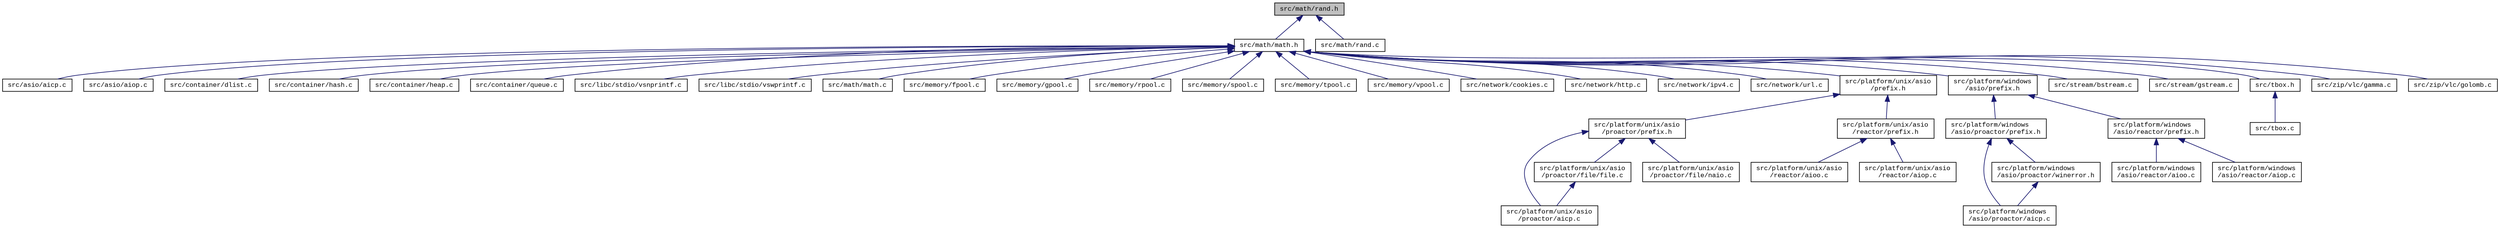 digraph "src/math/rand.h"
{
  edge [fontname="CourierNew",fontsize="10",labelfontname="CourierNew",labelfontsize="10"];
  node [fontname="CourierNew",fontsize="10",shape=record];
  Node1 [label="src/math/rand.h",height=0.2,width=0.4,color="black", fillcolor="grey75", style="filled" fontcolor="black"];
  Node1 -> Node2 [dir="back",color="midnightblue",fontsize="10",style="solid",fontname="CourierNew"];
  Node2 [label="src/math/math.h",height=0.2,width=0.4,color="black", fillcolor="white", style="filled",URL="$d9/d8c/math_2math_8h_source.html"];
  Node2 -> Node3 [dir="back",color="midnightblue",fontsize="10",style="solid",fontname="CourierNew"];
  Node3 [label="src/asio/aicp.c",height=0.2,width=0.4,color="black", fillcolor="white", style="filled",URL="$d4/ddc/asio_2aicp_8c_source.html"];
  Node2 -> Node4 [dir="back",color="midnightblue",fontsize="10",style="solid",fontname="CourierNew"];
  Node4 [label="src/asio/aiop.c",height=0.2,width=0.4,color="black", fillcolor="white", style="filled",URL="$da/d6e/asio_2aiop_8c_source.html"];
  Node2 -> Node5 [dir="back",color="midnightblue",fontsize="10",style="solid",fontname="CourierNew"];
  Node5 [label="src/container/dlist.c",height=0.2,width=0.4,color="black", fillcolor="white", style="filled",URL="$d4/d36/dlist_8c.html"];
  Node2 -> Node6 [dir="back",color="midnightblue",fontsize="10",style="solid",fontname="CourierNew"];
  Node6 [label="src/container/hash.c",height=0.2,width=0.4,color="black", fillcolor="white", style="filled",URL="$d1/d04/hash_8c.html"];
  Node2 -> Node7 [dir="back",color="midnightblue",fontsize="10",style="solid",fontname="CourierNew"];
  Node7 [label="src/container/heap.c",height=0.2,width=0.4,color="black", fillcolor="white", style="filled",URL="$d2/d29/heap_8c.html"];
  Node2 -> Node8 [dir="back",color="midnightblue",fontsize="10",style="solid",fontname="CourierNew"];
  Node8 [label="src/container/queue.c",height=0.2,width=0.4,color="black", fillcolor="white", style="filled",URL="$d2/dbd/queue_8c.html"];
  Node2 -> Node9 [dir="back",color="midnightblue",fontsize="10",style="solid",fontname="CourierNew"];
  Node9 [label="src/libc/stdio/vsnprintf.c",height=0.2,width=0.4,color="black", fillcolor="white", style="filled",URL="$da/d50/vsnprintf_8c.html"];
  Node2 -> Node10 [dir="back",color="midnightblue",fontsize="10",style="solid",fontname="CourierNew"];
  Node10 [label="src/libc/stdio/vswprintf.c",height=0.2,width=0.4,color="black", fillcolor="white", style="filled",URL="$d1/dcb/vswprintf_8c.html"];
  Node2 -> Node11 [dir="back",color="midnightblue",fontsize="10",style="solid",fontname="CourierNew"];
  Node11 [label="src/math/math.c",height=0.2,width=0.4,color="black", fillcolor="white", style="filled",URL="$d6/da3/math_8c.html"];
  Node2 -> Node12 [dir="back",color="midnightblue",fontsize="10",style="solid",fontname="CourierNew"];
  Node12 [label="src/memory/fpool.c",height=0.2,width=0.4,color="black", fillcolor="white", style="filled",URL="$da/d36/fpool_8c.html"];
  Node2 -> Node13 [dir="back",color="midnightblue",fontsize="10",style="solid",fontname="CourierNew"];
  Node13 [label="src/memory/gpool.c",height=0.2,width=0.4,color="black", fillcolor="white", style="filled",URL="$d1/dbe/gpool_8c.html"];
  Node2 -> Node14 [dir="back",color="midnightblue",fontsize="10",style="solid",fontname="CourierNew"];
  Node14 [label="src/memory/rpool.c",height=0.2,width=0.4,color="black", fillcolor="white", style="filled",URL="$d7/d0c/rpool_8c.html"];
  Node2 -> Node15 [dir="back",color="midnightblue",fontsize="10",style="solid",fontname="CourierNew"];
  Node15 [label="src/memory/spool.c",height=0.2,width=0.4,color="black", fillcolor="white", style="filled",URL="$da/d1d/spool_8c.html"];
  Node2 -> Node16 [dir="back",color="midnightblue",fontsize="10",style="solid",fontname="CourierNew"];
  Node16 [label="src/memory/tpool.c",height=0.2,width=0.4,color="black", fillcolor="white", style="filled",URL="$df/da4/tpool_8c.html"];
  Node2 -> Node17 [dir="back",color="midnightblue",fontsize="10",style="solid",fontname="CourierNew"];
  Node17 [label="src/memory/vpool.c",height=0.2,width=0.4,color="black", fillcolor="white", style="filled",URL="$d8/db0/vpool_8c.html"];
  Node2 -> Node18 [dir="back",color="midnightblue",fontsize="10",style="solid",fontname="CourierNew"];
  Node18 [label="src/network/cookies.c",height=0.2,width=0.4,color="black", fillcolor="white", style="filled",URL="$db/d79/cookies_8c.html"];
  Node2 -> Node19 [dir="back",color="midnightblue",fontsize="10",style="solid",fontname="CourierNew"];
  Node19 [label="src/network/http.c",height=0.2,width=0.4,color="black", fillcolor="white", style="filled",URL="$d1/daa/network_2http_8c_source.html"];
  Node2 -> Node20 [dir="back",color="midnightblue",fontsize="10",style="solid",fontname="CourierNew"];
  Node20 [label="src/network/ipv4.c",height=0.2,width=0.4,color="black", fillcolor="white", style="filled",URL="$d5/d6d/ipv4_8c.html"];
  Node2 -> Node21 [dir="back",color="midnightblue",fontsize="10",style="solid",fontname="CourierNew"];
  Node21 [label="src/network/url.c",height=0.2,width=0.4,color="black", fillcolor="white", style="filled",URL="$d3/d95/network_2url_8c_source.html"];
  Node2 -> Node22 [dir="back",color="midnightblue",fontsize="10",style="solid",fontname="CourierNew"];
  Node22 [label="src/platform/unix/asio\l/prefix.h",height=0.2,width=0.4,color="black", fillcolor="white", style="filled",URL="$d8/dea/platform_2unix_2asio_2prefix_8h_source.html"];
  Node22 -> Node23 [dir="back",color="midnightblue",fontsize="10",style="solid",fontname="CourierNew"];
  Node23 [label="src/platform/unix/asio\l/proactor/prefix.h",height=0.2,width=0.4,color="black", fillcolor="white", style="filled",URL="$d8/dc3/platform_2unix_2asio_2proactor_2prefix_8h_source.html"];
  Node23 -> Node24 [dir="back",color="midnightblue",fontsize="10",style="solid",fontname="CourierNew"];
  Node24 [label="src/platform/unix/asio\l/proactor/aicp.c",height=0.2,width=0.4,color="black", fillcolor="white", style="filled",URL="$d1/d9c/platform_2unix_2asio_2proactor_2aicp_8c_source.html"];
  Node23 -> Node25 [dir="back",color="midnightblue",fontsize="10",style="solid",fontname="CourierNew"];
  Node25 [label="src/platform/unix/asio\l/proactor/file/file.c",height=0.2,width=0.4,color="black", fillcolor="white", style="filled",URL="$d9/d22/platform_2unix_2asio_2proactor_2file_2file_8c_source.html"];
  Node25 -> Node24 [dir="back",color="midnightblue",fontsize="10",style="solid",fontname="CourierNew"];
  Node23 -> Node26 [dir="back",color="midnightblue",fontsize="10",style="solid",fontname="CourierNew"];
  Node26 [label="src/platform/unix/asio\l/proactor/file/naio.c",height=0.2,width=0.4,color="black", fillcolor="white", style="filled",URL="$d9/d0c/naio_8c_source.html"];
  Node22 -> Node27 [dir="back",color="midnightblue",fontsize="10",style="solid",fontname="CourierNew"];
  Node27 [label="src/platform/unix/asio\l/reactor/prefix.h",height=0.2,width=0.4,color="black", fillcolor="white", style="filled",URL="$d3/d6f/platform_2unix_2asio_2reactor_2prefix_8h_source.html"];
  Node27 -> Node28 [dir="back",color="midnightblue",fontsize="10",style="solid",fontname="CourierNew"];
  Node28 [label="src/platform/unix/asio\l/reactor/aioo.c",height=0.2,width=0.4,color="black", fillcolor="white", style="filled",URL="$d9/d0b/platform_2unix_2asio_2reactor_2aioo_8c_source.html"];
  Node27 -> Node29 [dir="back",color="midnightblue",fontsize="10",style="solid",fontname="CourierNew"];
  Node29 [label="src/platform/unix/asio\l/reactor/aiop.c",height=0.2,width=0.4,color="black", fillcolor="white", style="filled",URL="$da/d4b/platform_2unix_2asio_2reactor_2aiop_8c_source.html"];
  Node2 -> Node30 [dir="back",color="midnightblue",fontsize="10",style="solid",fontname="CourierNew"];
  Node30 [label="src/platform/windows\l/asio/prefix.h",height=0.2,width=0.4,color="black", fillcolor="white", style="filled",URL="$d9/d0a/platform_2windows_2asio_2prefix_8h_source.html"];
  Node30 -> Node31 [dir="back",color="midnightblue",fontsize="10",style="solid",fontname="CourierNew"];
  Node31 [label="src/platform/windows\l/asio/proactor/prefix.h",height=0.2,width=0.4,color="black", fillcolor="white", style="filled",URL="$d1/de7/platform_2windows_2asio_2proactor_2prefix_8h_source.html"];
  Node31 -> Node32 [dir="back",color="midnightblue",fontsize="10",style="solid",fontname="CourierNew"];
  Node32 [label="src/platform/windows\l/asio/proactor/aicp.c",height=0.2,width=0.4,color="black", fillcolor="white", style="filled",URL="$df/d5f/platform_2windows_2asio_2proactor_2aicp_8c_source.html"];
  Node31 -> Node33 [dir="back",color="midnightblue",fontsize="10",style="solid",fontname="CourierNew"];
  Node33 [label="src/platform/windows\l/asio/proactor/winerror.h",height=0.2,width=0.4,color="black", fillcolor="white", style="filled",URL="$d4/ded/winerror_8h.html"];
  Node33 -> Node32 [dir="back",color="midnightblue",fontsize="10",style="solid",fontname="CourierNew"];
  Node30 -> Node34 [dir="back",color="midnightblue",fontsize="10",style="solid",fontname="CourierNew"];
  Node34 [label="src/platform/windows\l/asio/reactor/prefix.h",height=0.2,width=0.4,color="black", fillcolor="white", style="filled",URL="$d0/d00/platform_2windows_2asio_2reactor_2prefix_8h_source.html"];
  Node34 -> Node35 [dir="back",color="midnightblue",fontsize="10",style="solid",fontname="CourierNew"];
  Node35 [label="src/platform/windows\l/asio/reactor/aioo.c",height=0.2,width=0.4,color="black", fillcolor="white", style="filled",URL="$d5/d8c/platform_2windows_2asio_2reactor_2aioo_8c_source.html"];
  Node34 -> Node36 [dir="back",color="midnightblue",fontsize="10",style="solid",fontname="CourierNew"];
  Node36 [label="src/platform/windows\l/asio/reactor/aiop.c",height=0.2,width=0.4,color="black", fillcolor="white", style="filled",URL="$d1/d2f/platform_2windows_2asio_2reactor_2aiop_8c_source.html"];
  Node2 -> Node37 [dir="back",color="midnightblue",fontsize="10",style="solid",fontname="CourierNew"];
  Node37 [label="src/stream/bstream.c",height=0.2,width=0.4,color="black", fillcolor="white", style="filled",URL="$da/d03/bstream_8c.html"];
  Node2 -> Node38 [dir="back",color="midnightblue",fontsize="10",style="solid",fontname="CourierNew"];
  Node38 [label="src/stream/gstream.c",height=0.2,width=0.4,color="black", fillcolor="white", style="filled",URL="$d7/de5/gstream_8c.html"];
  Node2 -> Node39 [dir="back",color="midnightblue",fontsize="10",style="solid",fontname="CourierNew"];
  Node39 [label="src/tbox.h",height=0.2,width=0.4,color="black", fillcolor="white", style="filled",URL="$da/dec/tbox_8h.html"];
  Node39 -> Node40 [dir="back",color="midnightblue",fontsize="10",style="solid",fontname="CourierNew"];
  Node40 [label="src/tbox.c",height=0.2,width=0.4,color="black", fillcolor="white", style="filled",URL="$d4/dfe/tbox_8c.html"];
  Node2 -> Node41 [dir="back",color="midnightblue",fontsize="10",style="solid",fontname="CourierNew"];
  Node41 [label="src/zip/vlc/gamma.c",height=0.2,width=0.4,color="black", fillcolor="white", style="filled",URL="$d4/df0/gamma_8c.html"];
  Node2 -> Node42 [dir="back",color="midnightblue",fontsize="10",style="solid",fontname="CourierNew"];
  Node42 [label="src/zip/vlc/golomb.c",height=0.2,width=0.4,color="black", fillcolor="white", style="filled",URL="$d5/d3d/golomb_8c.html"];
  Node1 -> Node43 [dir="back",color="midnightblue",fontsize="10",style="solid",fontname="CourierNew"];
  Node43 [label="src/math/rand.c",height=0.2,width=0.4,color="black", fillcolor="white", style="filled",URL="$d6/df4/rand_8c.html"];
}
